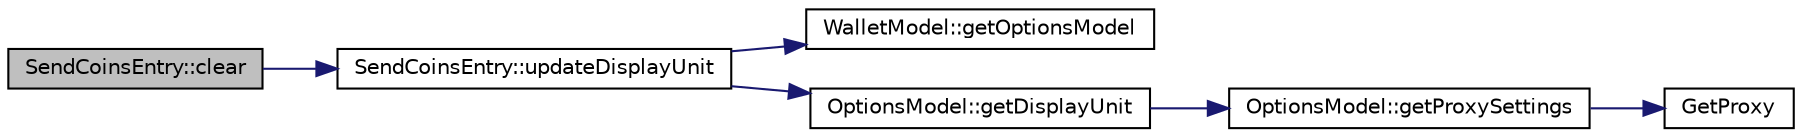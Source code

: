 digraph "SendCoinsEntry::clear"
{
  edge [fontname="Helvetica",fontsize="10",labelfontname="Helvetica",labelfontsize="10"];
  node [fontname="Helvetica",fontsize="10",shape=record];
  rankdir="LR";
  Node6 [label="SendCoinsEntry::clear",height=0.2,width=0.4,color="black", fillcolor="grey75", style="filled", fontcolor="black"];
  Node6 -> Node7 [color="midnightblue",fontsize="10",style="solid",fontname="Helvetica"];
  Node7 [label="SendCoinsEntry::updateDisplayUnit",height=0.2,width=0.4,color="black", fillcolor="white", style="filled",URL="$class_send_coins_entry.html#a6ff4bd5b370545bcfd6214e866ee33f3"];
  Node7 -> Node8 [color="midnightblue",fontsize="10",style="solid",fontname="Helvetica"];
  Node8 [label="WalletModel::getOptionsModel",height=0.2,width=0.4,color="black", fillcolor="white", style="filled",URL="$class_wallet_model.html#a96d53e56b3f8f07537ea2523f7a7d300"];
  Node7 -> Node9 [color="midnightblue",fontsize="10",style="solid",fontname="Helvetica"];
  Node9 [label="OptionsModel::getDisplayUnit",height=0.2,width=0.4,color="black", fillcolor="white", style="filled",URL="$class_options_model.html#a3b6e4d4ef42be3aaba315b8cd14f468e"];
  Node9 -> Node10 [color="midnightblue",fontsize="10",style="solid",fontname="Helvetica"];
  Node10 [label="OptionsModel::getProxySettings",height=0.2,width=0.4,color="black", fillcolor="white", style="filled",URL="$class_options_model.html#a0fa582a801df3753c2c50840c40bb350"];
  Node10 -> Node11 [color="midnightblue",fontsize="10",style="solid",fontname="Helvetica"];
  Node11 [label="GetProxy",height=0.2,width=0.4,color="black", fillcolor="white", style="filled",URL="$netbase_8cpp.html#a4e67b39fc1769663260d791d2f4d049d"];
}
